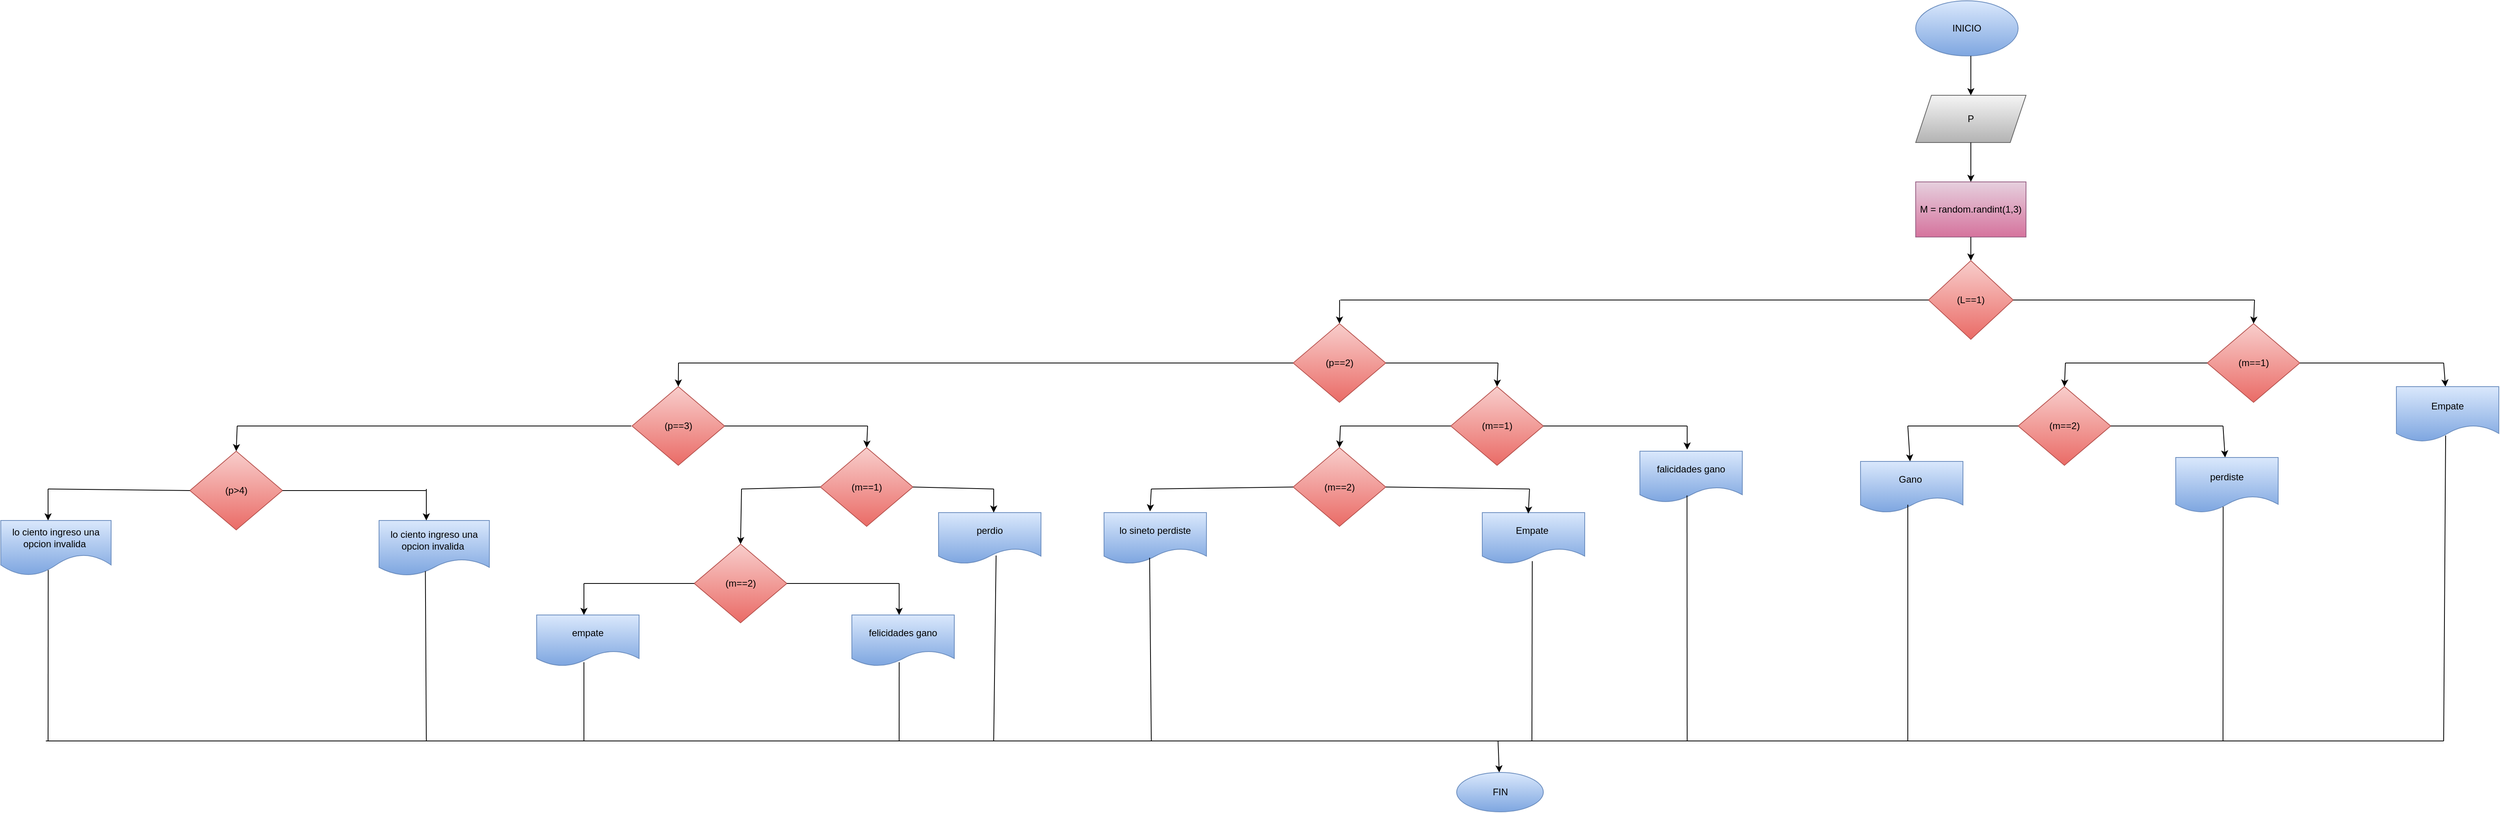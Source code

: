 <mxfile>
    <diagram id="i7Q8T9B8vVB7xeCZpbMP" name="Página-1">
        <mxGraphModel dx="3581" dy="1803" grid="1" gridSize="10" guides="1" tooltips="1" connect="1" arrows="1" fold="1" page="1" pageScale="1" pageWidth="827" pageHeight="1169" math="0" shadow="0">
            <root>
                <mxCell id="0"/>
                <mxCell id="1" parent="0"/>
                <mxCell id="2" value="&lt;font color=&quot;#000000&quot;&gt;INICIO&lt;/font&gt;" style="ellipse;whiteSpace=wrap;html=1;fillColor=#dae8fc;gradientColor=#7ea6e0;strokeColor=#6c8ebf;" vertex="1" parent="1">
                    <mxGeometry x="330" y="-20" width="130" height="70" as="geometry"/>
                </mxCell>
                <mxCell id="4" value="" style="endArrow=classic;html=1;" edge="1" parent="1">
                    <mxGeometry width="50" height="50" relative="1" as="geometry">
                        <mxPoint x="400" y="50" as="sourcePoint"/>
                        <mxPoint x="400" y="100" as="targetPoint"/>
                    </mxGeometry>
                </mxCell>
                <mxCell id="6" value="&lt;font color=&quot;#000000&quot;&gt;M = random.randint(1,3)&lt;/font&gt;" style="rounded=0;whiteSpace=wrap;html=1;fillColor=#e6d0de;gradientColor=#d5739d;strokeColor=#996185;" vertex="1" parent="1">
                    <mxGeometry x="330" y="210" width="140" height="70" as="geometry"/>
                </mxCell>
                <mxCell id="7" value="" style="endArrow=classic;html=1;exitX=0.5;exitY=1;exitDx=0;exitDy=0;entryX=0.5;entryY=0;entryDx=0;entryDy=0;" edge="1" parent="1" source="6" target="8">
                    <mxGeometry width="50" height="50" relative="1" as="geometry">
                        <mxPoint x="390" y="280" as="sourcePoint"/>
                        <mxPoint x="400" y="240" as="targetPoint"/>
                    </mxGeometry>
                </mxCell>
                <mxCell id="8" value="&lt;font color=&quot;#000000&quot;&gt;(L==1)&lt;/font&gt;" style="rhombus;whiteSpace=wrap;html=1;fillColor=#f8cecc;gradientColor=#ea6b66;strokeColor=#b85450;" vertex="1" parent="1">
                    <mxGeometry x="346.25" y="310" width="107.5" height="100" as="geometry"/>
                </mxCell>
                <mxCell id="9" value="&lt;font color=&quot;#000000&quot;&gt;P&lt;/font&gt;" style="shape=parallelogram;perimeter=parallelogramPerimeter;whiteSpace=wrap;html=1;fixedSize=1;fillColor=#f5f5f5;gradientColor=#b3b3b3;strokeColor=#666666;" vertex="1" parent="1">
                    <mxGeometry x="330" y="100" width="140" height="60" as="geometry"/>
                </mxCell>
                <mxCell id="10" value="" style="endArrow=classic;html=1;fontColor=#000000;entryX=0.5;entryY=0;entryDx=0;entryDy=0;exitX=0.5;exitY=1;exitDx=0;exitDy=0;" edge="1" parent="1" source="9" target="6">
                    <mxGeometry width="50" height="50" relative="1" as="geometry">
                        <mxPoint x="390" y="340" as="sourcePoint"/>
                        <mxPoint x="440" y="290" as="targetPoint"/>
                    </mxGeometry>
                </mxCell>
                <mxCell id="11" value="" style="endArrow=none;html=1;fontColor=#000000;exitX=1;exitY=0.5;exitDx=0;exitDy=0;" edge="1" parent="1" source="8">
                    <mxGeometry width="50" height="50" relative="1" as="geometry">
                        <mxPoint x="390" y="340" as="sourcePoint"/>
                        <mxPoint x="760" y="360" as="targetPoint"/>
                    </mxGeometry>
                </mxCell>
                <mxCell id="12" value="" style="endArrow=none;html=1;fontColor=#000000;entryX=0;entryY=0.5;entryDx=0;entryDy=0;" edge="1" parent="1" target="8">
                    <mxGeometry width="50" height="50" relative="1" as="geometry">
                        <mxPoint x="-400" y="360" as="sourcePoint"/>
                        <mxPoint x="440" y="290" as="targetPoint"/>
                    </mxGeometry>
                </mxCell>
                <mxCell id="14" value="&lt;font color=&quot;#000000&quot;&gt;(m==1)&lt;/font&gt;" style="rhombus;whiteSpace=wrap;html=1;fillColor=#f8cecc;gradientColor=#ea6b66;strokeColor=#b85450;" vertex="1" parent="1">
                    <mxGeometry x="700" y="390" width="117.5" height="100" as="geometry"/>
                </mxCell>
                <mxCell id="15" value="" style="endArrow=none;html=1;fontColor=#000000;entryX=0;entryY=0.5;entryDx=0;entryDy=0;" edge="1" parent="1" target="14">
                    <mxGeometry width="50" height="50" relative="1" as="geometry">
                        <mxPoint x="520" y="440" as="sourcePoint"/>
                        <mxPoint x="480" y="290" as="targetPoint"/>
                    </mxGeometry>
                </mxCell>
                <mxCell id="17" value="" style="endArrow=none;html=1;fontColor=#000000;exitX=1;exitY=0.5;exitDx=0;exitDy=0;" edge="1" parent="1" source="14">
                    <mxGeometry width="50" height="50" relative="1" as="geometry">
                        <mxPoint x="430" y="340" as="sourcePoint"/>
                        <mxPoint x="1000" y="440" as="targetPoint"/>
                    </mxGeometry>
                </mxCell>
                <mxCell id="19" value="&lt;font color=&quot;#000000&quot;&gt;(m==2)&lt;/font&gt;" style="rhombus;whiteSpace=wrap;html=1;fillColor=#f8cecc;gradientColor=#ea6b66;strokeColor=#b85450;" vertex="1" parent="1">
                    <mxGeometry x="460" y="470" width="117.5" height="100" as="geometry"/>
                </mxCell>
                <mxCell id="20" value="" style="endArrow=classic;html=1;fontColor=#000000;entryX=0.5;entryY=0;entryDx=0;entryDy=0;" edge="1" parent="1" target="19">
                    <mxGeometry width="50" height="50" relative="1" as="geometry">
                        <mxPoint x="520" y="440" as="sourcePoint"/>
                        <mxPoint x="660" y="440" as="targetPoint"/>
                    </mxGeometry>
                </mxCell>
                <mxCell id="21" value="" style="endArrow=classic;html=1;fontColor=#000000;entryX=0.5;entryY=0;entryDx=0;entryDy=0;" edge="1" parent="1" target="14">
                    <mxGeometry width="50" height="50" relative="1" as="geometry">
                        <mxPoint x="760" y="360" as="sourcePoint"/>
                        <mxPoint x="640" y="510" as="targetPoint"/>
                    </mxGeometry>
                </mxCell>
                <mxCell id="22" value="" style="endArrow=none;html=1;fontColor=#000000;exitX=1;exitY=0.5;exitDx=0;exitDy=0;" edge="1" parent="1" source="19">
                    <mxGeometry width="50" height="50" relative="1" as="geometry">
                        <mxPoint x="630" y="470" as="sourcePoint"/>
                        <mxPoint x="720" y="520" as="targetPoint"/>
                    </mxGeometry>
                </mxCell>
                <mxCell id="23" value="" style="endArrow=none;html=1;fontColor=#000000;exitX=0;exitY=0.5;exitDx=0;exitDy=0;" edge="1" parent="1" source="19">
                    <mxGeometry width="50" height="50" relative="1" as="geometry">
                        <mxPoint x="630" y="470" as="sourcePoint"/>
                        <mxPoint x="320" y="520" as="targetPoint"/>
                    </mxGeometry>
                </mxCell>
                <mxCell id="24" value="" style="endArrow=classic;html=1;fontColor=#000000;" edge="1" parent="1" target="25">
                    <mxGeometry width="50" height="50" relative="1" as="geometry">
                        <mxPoint x="720" y="520" as="sourcePoint"/>
                        <mxPoint x="720" y="570" as="targetPoint"/>
                    </mxGeometry>
                </mxCell>
                <mxCell id="25" value="&lt;font color=&quot;#000000&quot;&gt;perdiste&lt;/font&gt;" style="shape=document;whiteSpace=wrap;html=1;boundedLbl=1;fillColor=#dae8fc;gradientColor=#7ea6e0;strokeColor=#6c8ebf;" vertex="1" parent="1">
                    <mxGeometry x="660" y="560" width="130" height="70" as="geometry"/>
                </mxCell>
                <mxCell id="26" value="" style="endArrow=classic;html=1;fontColor=#000000;" edge="1" parent="1" target="27">
                    <mxGeometry width="50" height="50" relative="1" as="geometry">
                        <mxPoint x="320" y="520" as="sourcePoint"/>
                        <mxPoint x="320" y="560" as="targetPoint"/>
                    </mxGeometry>
                </mxCell>
                <mxCell id="27" value="&lt;font color=&quot;#000000&quot;&gt;Gano&amp;nbsp;&lt;/font&gt;" style="shape=document;whiteSpace=wrap;html=1;boundedLbl=1;fillColor=#dae8fc;gradientColor=#7ea6e0;strokeColor=#6c8ebf;" vertex="1" parent="1">
                    <mxGeometry x="260" y="565" width="130" height="65" as="geometry"/>
                </mxCell>
                <mxCell id="28" value="" style="endArrow=classic;html=1;fontColor=#000000;" edge="1" parent="1" target="29">
                    <mxGeometry width="50" height="50" relative="1" as="geometry">
                        <mxPoint x="1000" y="440" as="sourcePoint"/>
                        <mxPoint x="1000" y="480" as="targetPoint"/>
                    </mxGeometry>
                </mxCell>
                <mxCell id="29" value="&lt;font color=&quot;#000000&quot;&gt;Empate&lt;/font&gt;" style="shape=document;whiteSpace=wrap;html=1;boundedLbl=1;fillColor=#dae8fc;gradientColor=#7ea6e0;strokeColor=#6c8ebf;" vertex="1" parent="1">
                    <mxGeometry x="940" y="470" width="130" height="70" as="geometry"/>
                </mxCell>
                <mxCell id="30" value="" style="endArrow=classic;html=1;fontColor=#000000;entryX=0.5;entryY=0;entryDx=0;entryDy=0;" edge="1" parent="1" target="31">
                    <mxGeometry width="50" height="50" relative="1" as="geometry">
                        <mxPoint x="-401" y="360" as="sourcePoint"/>
                        <mxPoint x="320" y="540" as="targetPoint"/>
                    </mxGeometry>
                </mxCell>
                <mxCell id="31" value="&lt;font color=&quot;#000000&quot;&gt;(p==2)&lt;/font&gt;" style="rhombus;whiteSpace=wrap;html=1;fillColor=#f8cecc;gradientColor=#ea6b66;strokeColor=#b85450;" vertex="1" parent="1">
                    <mxGeometry x="-460" y="390" width="117.5" height="100" as="geometry"/>
                </mxCell>
                <mxCell id="33" value="" style="endArrow=none;html=1;fontColor=#000000;exitX=1;exitY=0.5;exitDx=0;exitDy=0;" edge="1" parent="1" source="31">
                    <mxGeometry width="50" height="50" relative="1" as="geometry">
                        <mxPoint x="270" y="590" as="sourcePoint"/>
                        <mxPoint x="-200" y="440" as="targetPoint"/>
                    </mxGeometry>
                </mxCell>
                <mxCell id="34" value="" style="endArrow=classic;html=1;fontColor=#000000;entryX=0.5;entryY=0;entryDx=0;entryDy=0;" edge="1" parent="1" target="35">
                    <mxGeometry width="50" height="50" relative="1" as="geometry">
                        <mxPoint x="-200" y="440" as="sourcePoint"/>
                        <mxPoint x="160" y="480" as="targetPoint"/>
                    </mxGeometry>
                </mxCell>
                <mxCell id="35" value="&lt;font color=&quot;#000000&quot;&gt;(m==1)&lt;/font&gt;" style="rhombus;whiteSpace=wrap;html=1;fillColor=#f8cecc;gradientColor=#ea6b66;strokeColor=#b85450;" vertex="1" parent="1">
                    <mxGeometry x="-260" y="470" width="117.5" height="100" as="geometry"/>
                </mxCell>
                <mxCell id="36" value="" style="endArrow=none;html=1;fontColor=#000000;exitX=1;exitY=0.5;exitDx=0;exitDy=0;" edge="1" parent="1" source="35">
                    <mxGeometry width="50" height="50" relative="1" as="geometry">
                        <mxPoint x="-40" y="590" as="sourcePoint"/>
                        <mxPoint x="40" y="520" as="targetPoint"/>
                    </mxGeometry>
                </mxCell>
                <mxCell id="37" value="" style="endArrow=classic;html=1;fontColor=#000000;" edge="1" parent="1">
                    <mxGeometry width="50" height="50" relative="1" as="geometry">
                        <mxPoint x="40" y="520" as="sourcePoint"/>
                        <mxPoint x="40" y="550" as="targetPoint"/>
                    </mxGeometry>
                </mxCell>
                <mxCell id="38" value="&lt;font color=&quot;#000000&quot;&gt;falicidades gano&lt;/font&gt;" style="shape=document;whiteSpace=wrap;html=1;boundedLbl=1;fillColor=#dae8fc;gradientColor=#7ea6e0;strokeColor=#6c8ebf;" vertex="1" parent="1">
                    <mxGeometry x="-20" y="552" width="130" height="65" as="geometry"/>
                </mxCell>
                <mxCell id="39" value="" style="endArrow=none;html=1;fontColor=#000000;entryX=0;entryY=0.5;entryDx=0;entryDy=0;" edge="1" parent="1" target="35">
                    <mxGeometry width="50" height="50" relative="1" as="geometry">
                        <mxPoint x="-400" y="520" as="sourcePoint"/>
                        <mxPoint x="-160" y="540" as="targetPoint"/>
                    </mxGeometry>
                </mxCell>
                <mxCell id="41" value="&lt;font color=&quot;#000000&quot;&gt;(m==2)&lt;/font&gt;" style="rhombus;whiteSpace=wrap;html=1;fillColor=#f8cecc;gradientColor=#ea6b66;strokeColor=#b85450;" vertex="1" parent="1">
                    <mxGeometry x="-460" y="547.5" width="117.5" height="100" as="geometry"/>
                </mxCell>
                <mxCell id="42" value="" style="endArrow=classic;html=1;fontColor=#000000;entryX=0.5;entryY=0;entryDx=0;entryDy=0;" edge="1" parent="1" target="41">
                    <mxGeometry width="50" height="50" relative="1" as="geometry">
                        <mxPoint x="-400" y="520" as="sourcePoint"/>
                        <mxPoint x="-160" y="540" as="targetPoint"/>
                    </mxGeometry>
                </mxCell>
                <mxCell id="43" value="" style="endArrow=none;html=1;fontColor=#000000;exitX=1;exitY=0.5;exitDx=0;exitDy=0;" edge="1" parent="1" source="41">
                    <mxGeometry width="50" height="50" relative="1" as="geometry">
                        <mxPoint x="-210" y="590" as="sourcePoint"/>
                        <mxPoint x="-160" y="600" as="targetPoint"/>
                    </mxGeometry>
                </mxCell>
                <mxCell id="44" value="&lt;font color=&quot;#000000&quot;&gt;Empate&amp;nbsp;&lt;/font&gt;" style="shape=document;whiteSpace=wrap;html=1;boundedLbl=1;fillColor=#dae8fc;gradientColor=#7ea6e0;strokeColor=#6c8ebf;" vertex="1" parent="1">
                    <mxGeometry x="-220" y="630" width="130" height="65" as="geometry"/>
                </mxCell>
                <mxCell id="47" value="" style="endArrow=classic;html=1;fontColor=#000000;entryX=0.449;entryY=0.019;entryDx=0;entryDy=0;entryPerimeter=0;" edge="1" parent="1" target="44">
                    <mxGeometry width="50" height="50" relative="1" as="geometry">
                        <mxPoint x="-160" y="600" as="sourcePoint"/>
                        <mxPoint x="-160" y="540" as="targetPoint"/>
                    </mxGeometry>
                </mxCell>
                <mxCell id="48" value="" style="endArrow=none;html=1;fontColor=#000000;exitX=0;exitY=0.5;exitDx=0;exitDy=0;" edge="1" parent="1" source="41">
                    <mxGeometry width="50" height="50" relative="1" as="geometry">
                        <mxPoint x="-210" y="590" as="sourcePoint"/>
                        <mxPoint x="-640" y="600" as="targetPoint"/>
                    </mxGeometry>
                </mxCell>
                <mxCell id="49" value="&lt;font color=&quot;#000000&quot;&gt;lo sineto perdiste&lt;/font&gt;" style="shape=document;whiteSpace=wrap;html=1;boundedLbl=1;fillColor=#dae8fc;gradientColor=#7ea6e0;strokeColor=#6c8ebf;" vertex="1" parent="1">
                    <mxGeometry x="-700" y="630" width="130" height="65" as="geometry"/>
                </mxCell>
                <mxCell id="50" value="" style="endArrow=classic;html=1;fontColor=#000000;entryX=0.449;entryY=-0.024;entryDx=0;entryDy=0;entryPerimeter=0;" edge="1" parent="1" target="49">
                    <mxGeometry width="50" height="50" relative="1" as="geometry">
                        <mxPoint x="-640" y="600" as="sourcePoint"/>
                        <mxPoint x="-320" y="540" as="targetPoint"/>
                    </mxGeometry>
                </mxCell>
                <mxCell id="51" value="" style="endArrow=none;html=1;fontColor=#000000;entryX=0;entryY=0.5;entryDx=0;entryDy=0;" edge="1" parent="1" target="31">
                    <mxGeometry width="50" height="50" relative="1" as="geometry">
                        <mxPoint x="-1240" y="440" as="sourcePoint"/>
                        <mxPoint x="-400" y="540" as="targetPoint"/>
                    </mxGeometry>
                </mxCell>
                <mxCell id="52" value="&lt;font color=&quot;#000000&quot;&gt;(p==3)&lt;/font&gt;" style="rhombus;whiteSpace=wrap;html=1;fillColor=#f8cecc;gradientColor=#ea6b66;strokeColor=#b85450;" vertex="1" parent="1">
                    <mxGeometry x="-1299" y="470" width="117.5" height="100" as="geometry"/>
                </mxCell>
                <mxCell id="53" value="" style="endArrow=classic;html=1;fontColor=#000000;entryX=0.5;entryY=0;entryDx=0;entryDy=0;" edge="1" parent="1" target="52">
                    <mxGeometry width="50" height="50" relative="1" as="geometry">
                        <mxPoint x="-1240" y="440" as="sourcePoint"/>
                        <mxPoint x="-810" y="540" as="targetPoint"/>
                    </mxGeometry>
                </mxCell>
                <mxCell id="55" value="" style="endArrow=none;html=1;fontColor=#000000;exitX=1;exitY=0.5;exitDx=0;exitDy=0;" edge="1" parent="1" source="52">
                    <mxGeometry width="50" height="50" relative="1" as="geometry">
                        <mxPoint x="-860" y="590" as="sourcePoint"/>
                        <mxPoint x="-1000" y="520" as="targetPoint"/>
                    </mxGeometry>
                </mxCell>
                <mxCell id="56" value="" style="endArrow=classic;html=1;fontColor=#000000;entryX=0.5;entryY=0;entryDx=0;entryDy=0;" edge="1" parent="1" target="57">
                    <mxGeometry width="50" height="50" relative="1" as="geometry">
                        <mxPoint x="-1000" y="520" as="sourcePoint"/>
                        <mxPoint x="-640" y="540" as="targetPoint"/>
                    </mxGeometry>
                </mxCell>
                <mxCell id="57" value="&lt;font color=&quot;#000000&quot;&gt;(m==1)&lt;/font&gt;" style="rhombus;whiteSpace=wrap;html=1;fillColor=#f8cecc;gradientColor=#ea6b66;strokeColor=#b85450;" vertex="1" parent="1">
                    <mxGeometry x="-1060" y="547.5" width="117.5" height="100" as="geometry"/>
                </mxCell>
                <mxCell id="58" value="" style="endArrow=none;html=1;fontColor=#000000;exitX=1;exitY=0.5;exitDx=0;exitDy=0;" edge="1" parent="1" source="57">
                    <mxGeometry width="50" height="50" relative="1" as="geometry">
                        <mxPoint x="-690" y="590" as="sourcePoint"/>
                        <mxPoint x="-840" y="600" as="targetPoint"/>
                    </mxGeometry>
                </mxCell>
                <mxCell id="59" value="&lt;font color=&quot;#000000&quot;&gt;perdio&lt;/font&gt;" style="shape=document;whiteSpace=wrap;html=1;boundedLbl=1;fillColor=#dae8fc;gradientColor=#7ea6e0;strokeColor=#6c8ebf;" vertex="1" parent="1">
                    <mxGeometry x="-910" y="630" width="130" height="65" as="geometry"/>
                </mxCell>
                <mxCell id="60" value="" style="endArrow=classic;html=1;fontColor=#000000;" edge="1" parent="1">
                    <mxGeometry width="50" height="50" relative="1" as="geometry">
                        <mxPoint x="-840" y="600" as="sourcePoint"/>
                        <mxPoint x="-840" y="630" as="targetPoint"/>
                    </mxGeometry>
                </mxCell>
                <mxCell id="62" value="" style="endArrow=none;html=1;fontColor=#000000;entryX=0;entryY=0.5;entryDx=0;entryDy=0;" edge="1" parent="1" target="57">
                    <mxGeometry width="50" height="50" relative="1" as="geometry">
                        <mxPoint x="-1160" y="600" as="sourcePoint"/>
                        <mxPoint x="-640" y="540" as="targetPoint"/>
                    </mxGeometry>
                </mxCell>
                <mxCell id="63" value="&lt;font color=&quot;#000000&quot;&gt;(m==2)&lt;/font&gt;" style="rhombus;whiteSpace=wrap;html=1;fillColor=#f8cecc;gradientColor=#ea6b66;strokeColor=#b85450;" vertex="1" parent="1">
                    <mxGeometry x="-1220" y="670" width="117.5" height="100" as="geometry"/>
                </mxCell>
                <mxCell id="64" value="" style="endArrow=classic;html=1;fontColor=#000000;entryX=0.5;entryY=0;entryDx=0;entryDy=0;" edge="1" parent="1" target="63">
                    <mxGeometry width="50" height="50" relative="1" as="geometry">
                        <mxPoint x="-1160" y="600" as="sourcePoint"/>
                        <mxPoint x="-650" y="540" as="targetPoint"/>
                    </mxGeometry>
                </mxCell>
                <mxCell id="66" value="" style="endArrow=none;html=1;fontColor=#000000;exitX=1;exitY=0.5;exitDx=0;exitDy=0;" edge="1" parent="1" source="63">
                    <mxGeometry width="50" height="50" relative="1" as="geometry">
                        <mxPoint x="-700" y="860" as="sourcePoint"/>
                        <mxPoint x="-960" y="720" as="targetPoint"/>
                    </mxGeometry>
                </mxCell>
                <mxCell id="67" value="&lt;font color=&quot;#000000&quot;&gt;felicidades gano&lt;/font&gt;" style="shape=document;whiteSpace=wrap;html=1;boundedLbl=1;fillColor=#dae8fc;gradientColor=#7ea6e0;strokeColor=#6c8ebf;" vertex="1" parent="1">
                    <mxGeometry x="-1020" y="760" width="130" height="65" as="geometry"/>
                </mxCell>
                <mxCell id="68" value="" style="endArrow=classic;html=1;fontColor=#000000;" edge="1" parent="1">
                    <mxGeometry width="50" height="50" relative="1" as="geometry">
                        <mxPoint x="-960" y="720" as="sourcePoint"/>
                        <mxPoint x="-960" y="760" as="targetPoint"/>
                    </mxGeometry>
                </mxCell>
                <mxCell id="69" value="" style="endArrow=none;html=1;fontColor=#000000;entryX=0;entryY=0.5;entryDx=0;entryDy=0;" edge="1" parent="1" target="63">
                    <mxGeometry width="50" height="50" relative="1" as="geometry">
                        <mxPoint x="-1360" y="720" as="sourcePoint"/>
                        <mxPoint x="-940" y="670" as="targetPoint"/>
                    </mxGeometry>
                </mxCell>
                <mxCell id="71" value="&lt;font color=&quot;#000000&quot;&gt;empate&lt;/font&gt;" style="shape=document;whiteSpace=wrap;html=1;boundedLbl=1;fillColor=#dae8fc;gradientColor=#7ea6e0;strokeColor=#6c8ebf;" vertex="1" parent="1">
                    <mxGeometry x="-1420" y="760" width="130" height="65" as="geometry"/>
                </mxCell>
                <mxCell id="72" value="" style="endArrow=classic;html=1;fontColor=#000000;" edge="1" parent="1">
                    <mxGeometry width="50" height="50" relative="1" as="geometry">
                        <mxPoint x="-1360" y="720" as="sourcePoint"/>
                        <mxPoint x="-1360" y="760" as="targetPoint"/>
                    </mxGeometry>
                </mxCell>
                <mxCell id="73" value="" style="endArrow=none;html=1;fontColor=#000000;" edge="1" parent="1">
                    <mxGeometry width="50" height="50" relative="1" as="geometry">
                        <mxPoint x="-1800" y="520" as="sourcePoint"/>
                        <mxPoint x="-1300" y="520" as="targetPoint"/>
                    </mxGeometry>
                </mxCell>
                <mxCell id="75" value="&lt;font color=&quot;#000000&quot;&gt;(p&amp;gt;4)&lt;/font&gt;" style="rhombus;whiteSpace=wrap;html=1;fillColor=#f8cecc;gradientColor=#ea6b66;strokeColor=#b85450;" vertex="1" parent="1">
                    <mxGeometry x="-1860" y="552" width="117.5" height="100" as="geometry"/>
                </mxCell>
                <mxCell id="76" value="" style="endArrow=classic;html=1;fontColor=#000000;entryX=0.5;entryY=0;entryDx=0;entryDy=0;" edge="1" parent="1" target="75">
                    <mxGeometry width="50" height="50" relative="1" as="geometry">
                        <mxPoint x="-1800" y="520" as="sourcePoint"/>
                        <mxPoint x="-1150" y="570" as="targetPoint"/>
                    </mxGeometry>
                </mxCell>
                <mxCell id="77" value="" style="endArrow=none;html=1;fontColor=#000000;exitX=1;exitY=0.5;exitDx=0;exitDy=0;" edge="1" parent="1" source="75">
                    <mxGeometry width="50" height="50" relative="1" as="geometry">
                        <mxPoint x="-1200" y="620" as="sourcePoint"/>
                        <mxPoint x="-1560" y="602" as="targetPoint"/>
                    </mxGeometry>
                </mxCell>
                <mxCell id="79" value="&lt;font color=&quot;#000000&quot;&gt;lo ciento ingreso una opcion invalida&amp;nbsp;&lt;/font&gt;" style="shape=document;whiteSpace=wrap;html=1;boundedLbl=1;fillColor=#dae8fc;gradientColor=#7ea6e0;strokeColor=#6c8ebf;" vertex="1" parent="1">
                    <mxGeometry x="-1620" y="640" width="140" height="70" as="geometry"/>
                </mxCell>
                <mxCell id="80" value="" style="endArrow=none;html=1;fontColor=#000000;entryX=0;entryY=0.5;entryDx=0;entryDy=0;" edge="1" parent="1" target="75">
                    <mxGeometry width="50" height="50" relative="1" as="geometry">
                        <mxPoint x="-2040" y="600" as="sourcePoint"/>
                        <mxPoint x="-1510" y="570" as="targetPoint"/>
                    </mxGeometry>
                </mxCell>
                <mxCell id="81" value="&lt;font color=&quot;#000000&quot;&gt;lo ciento ingreso una opcion invalida&amp;nbsp;&lt;/font&gt;" style="shape=document;whiteSpace=wrap;html=1;boundedLbl=1;size=0.385;fillColor=#dae8fc;gradientColor=#7ea6e0;strokeColor=#6c8ebf;" vertex="1" parent="1">
                    <mxGeometry x="-2100" y="640" width="140" height="70" as="geometry"/>
                </mxCell>
                <mxCell id="82" value="" style="endArrow=classic;html=1;fontColor=#000000;" edge="1" parent="1">
                    <mxGeometry width="50" height="50" relative="1" as="geometry">
                        <mxPoint x="-1560" y="600" as="sourcePoint"/>
                        <mxPoint x="-1560" y="640" as="targetPoint"/>
                    </mxGeometry>
                </mxCell>
                <mxCell id="83" value="" style="endArrow=classic;html=1;fontColor=#000000;" edge="1" parent="1">
                    <mxGeometry width="50" height="50" relative="1" as="geometry">
                        <mxPoint x="-2040" y="600" as="sourcePoint"/>
                        <mxPoint x="-2040" y="640" as="targetPoint"/>
                    </mxGeometry>
                </mxCell>
                <mxCell id="84" value="" style="endArrow=none;html=1;fontColor=#000000;exitX=0.43;exitY=0.899;exitDx=0;exitDy=0;exitPerimeter=0;" edge="1" parent="1" source="81">
                    <mxGeometry width="50" height="50" relative="1" as="geometry">
                        <mxPoint x="-1710" y="570" as="sourcePoint"/>
                        <mxPoint x="-2040" y="920" as="targetPoint"/>
                    </mxGeometry>
                </mxCell>
                <mxCell id="86" value="" style="endArrow=none;html=1;fontColor=#000000;entryX=0.42;entryY=0.919;entryDx=0;entryDy=0;entryPerimeter=0;" edge="1" parent="1" target="79">
                    <mxGeometry width="50" height="50" relative="1" as="geometry">
                        <mxPoint x="-1560" y="920" as="sourcePoint"/>
                        <mxPoint x="-1660" y="760" as="targetPoint"/>
                    </mxGeometry>
                </mxCell>
                <mxCell id="87" value="" style="endArrow=none;html=1;fontColor=#000000;" edge="1" parent="1">
                    <mxGeometry width="50" height="50" relative="1" as="geometry">
                        <mxPoint x="-1360" y="920" as="sourcePoint"/>
                        <mxPoint x="-1360" y="820" as="targetPoint"/>
                    </mxGeometry>
                </mxCell>
                <mxCell id="88" value="" style="endArrow=none;html=1;fontColor=#000000;exitX=0.462;exitY=0.923;exitDx=0;exitDy=0;exitPerimeter=0;" edge="1" parent="1" source="67">
                    <mxGeometry width="50" height="50" relative="1" as="geometry">
                        <mxPoint x="-910" y="810" as="sourcePoint"/>
                        <mxPoint x="-960" y="920" as="targetPoint"/>
                    </mxGeometry>
                </mxCell>
                <mxCell id="89" value="" style="endArrow=none;html=1;fontColor=#000000;entryX=0.562;entryY=0.839;entryDx=0;entryDy=0;entryPerimeter=0;" edge="1" parent="1" target="59">
                    <mxGeometry width="50" height="50" relative="1" as="geometry">
                        <mxPoint x="-840" y="920" as="sourcePoint"/>
                        <mxPoint x="-860" y="760" as="targetPoint"/>
                    </mxGeometry>
                </mxCell>
                <mxCell id="90" value="" style="endArrow=none;html=1;fontColor=#000000;entryX=0.445;entryY=0.883;entryDx=0;entryDy=0;entryPerimeter=0;" edge="1" parent="1" target="49">
                    <mxGeometry width="50" height="50" relative="1" as="geometry">
                        <mxPoint x="-640" y="920" as="sourcePoint"/>
                        <mxPoint x="-310" y="760" as="targetPoint"/>
                    </mxGeometry>
                </mxCell>
                <mxCell id="91" value="" style="endArrow=none;html=1;fontColor=#000000;entryX=0.488;entryY=0.948;entryDx=0;entryDy=0;entryPerimeter=0;" edge="1" parent="1" target="44">
                    <mxGeometry width="50" height="50" relative="1" as="geometry">
                        <mxPoint x="-157" y="920" as="sourcePoint"/>
                        <mxPoint x="-310" y="760" as="targetPoint"/>
                    </mxGeometry>
                </mxCell>
                <mxCell id="92" value="" style="endArrow=none;html=1;fontColor=#000000;entryX=0.46;entryY=0.866;entryDx=0;entryDy=0;entryPerimeter=0;" edge="1" parent="1" target="38">
                    <mxGeometry width="50" height="50" relative="1" as="geometry">
                        <mxPoint x="40" y="920" as="sourcePoint"/>
                        <mxPoint x="350" y="760" as="targetPoint"/>
                    </mxGeometry>
                </mxCell>
                <mxCell id="93" value="" style="endArrow=none;html=1;fontColor=#000000;" edge="1" parent="1">
                    <mxGeometry width="50" height="50" relative="1" as="geometry">
                        <mxPoint x="320" y="920" as="sourcePoint"/>
                        <mxPoint x="320" y="620" as="targetPoint"/>
                    </mxGeometry>
                </mxCell>
                <mxCell id="94" value="" style="endArrow=none;html=1;fontColor=#000000;entryX=0.463;entryY=0.892;entryDx=0;entryDy=0;entryPerimeter=0;" edge="1" parent="1" target="25">
                    <mxGeometry width="50" height="50" relative="1" as="geometry">
                        <mxPoint x="720" y="920" as="sourcePoint"/>
                        <mxPoint x="760" y="760" as="targetPoint"/>
                    </mxGeometry>
                </mxCell>
                <mxCell id="95" value="" style="endArrow=none;html=1;fontColor=#000000;entryX=0.481;entryY=0.887;entryDx=0;entryDy=0;entryPerimeter=0;" edge="1" parent="1" target="29">
                    <mxGeometry width="50" height="50" relative="1" as="geometry">
                        <mxPoint x="1000" y="920" as="sourcePoint"/>
                        <mxPoint x="980" y="760" as="targetPoint"/>
                    </mxGeometry>
                </mxCell>
                <mxCell id="96" value="" style="endArrow=none;html=1;fontColor=#000000;" edge="1" parent="1">
                    <mxGeometry width="50" height="50" relative="1" as="geometry">
                        <mxPoint x="-2042.823" y="920" as="sourcePoint"/>
                        <mxPoint x="1000" y="920" as="targetPoint"/>
                    </mxGeometry>
                </mxCell>
                <mxCell id="98" value="" style="endArrow=classic;html=1;fontColor=#000000;" edge="1" parent="1" target="99">
                    <mxGeometry width="50" height="50" relative="1" as="geometry">
                        <mxPoint x="-200" y="920" as="sourcePoint"/>
                        <mxPoint x="-200" y="970" as="targetPoint"/>
                    </mxGeometry>
                </mxCell>
                <mxCell id="99" value="&lt;font color=&quot;#000000&quot;&gt;FIN&lt;/font&gt;" style="ellipse;whiteSpace=wrap;html=1;fillColor=#dae8fc;gradientColor=#7ea6e0;strokeColor=#6c8ebf;" vertex="1" parent="1">
                    <mxGeometry x="-252.5" y="960" width="110" height="50" as="geometry"/>
                </mxCell>
            </root>
        </mxGraphModel>
    </diagram>
</mxfile>